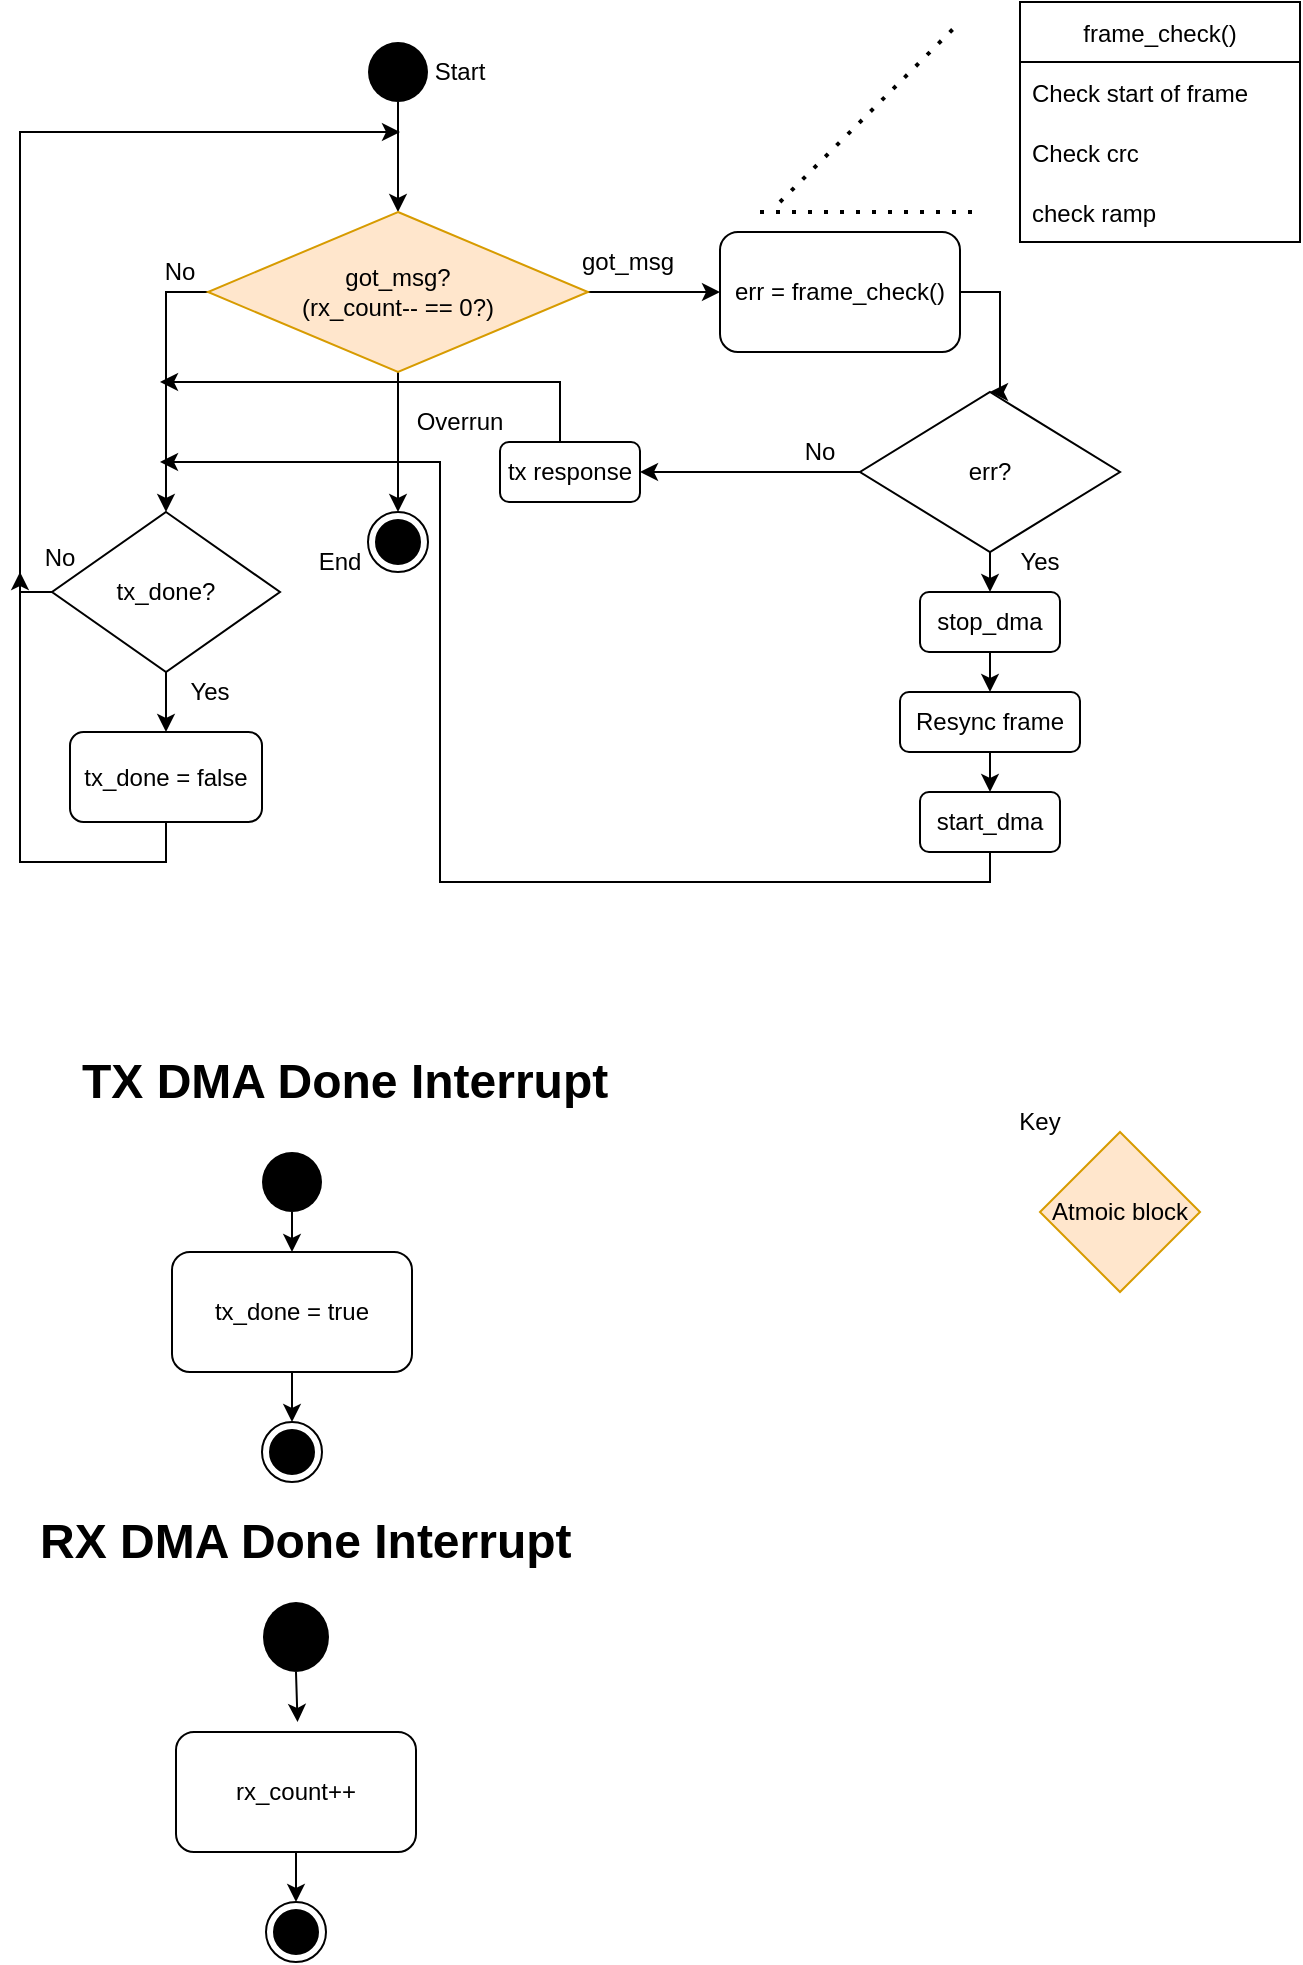 <mxfile version="19.0.3" type="device"><diagram id="C5RBs43oDa-KdzZeNtuy" name="Page-1"><mxGraphModel dx="1221" dy="681" grid="1" gridSize="10" guides="1" tooltips="1" connect="1" arrows="1" fold="1" page="1" pageScale="1" pageWidth="827" pageHeight="1169" math="0" shadow="0"><root><mxCell id="WIyWlLk6GJQsqaUBKTNV-0"/><mxCell id="WIyWlLk6GJQsqaUBKTNV-1" parent="WIyWlLk6GJQsqaUBKTNV-0"/><mxCell id="MaqNlMGtARtT-gFqw3Qf-21" style="edgeStyle=orthogonalEdgeStyle;rounded=0;orthogonalLoop=1;jettySize=auto;html=1;exitX=0.5;exitY=1;exitDx=0;exitDy=0;entryX=0.5;entryY=0;entryDx=0;entryDy=0;" edge="1" parent="WIyWlLk6GJQsqaUBKTNV-1" source="MaqNlMGtARtT-gFqw3Qf-16" target="MaqNlMGtARtT-gFqw3Qf-19"><mxGeometry relative="1" as="geometry"/></mxCell><mxCell id="MaqNlMGtARtT-gFqw3Qf-16" value="" style="ellipse;fillColor=#000000;strokeColor=none;" vertex="1" parent="WIyWlLk6GJQsqaUBKTNV-1"><mxGeometry x="201" y="595" width="30" height="30" as="geometry"/></mxCell><mxCell id="MaqNlMGtARtT-gFqw3Qf-157" style="edgeStyle=orthogonalEdgeStyle;rounded=0;orthogonalLoop=1;jettySize=auto;html=1;exitX=0.5;exitY=1;exitDx=0;exitDy=0;entryX=0.5;entryY=0;entryDx=0;entryDy=0;" edge="1" parent="WIyWlLk6GJQsqaUBKTNV-1" source="MaqNlMGtARtT-gFqw3Qf-19" target="MaqNlMGtARtT-gFqw3Qf-20"><mxGeometry relative="1" as="geometry"/></mxCell><mxCell id="MaqNlMGtARtT-gFqw3Qf-19" value="tx_done = true" style="rounded=1;whiteSpace=wrap;html=1;" vertex="1" parent="WIyWlLk6GJQsqaUBKTNV-1"><mxGeometry x="156" y="645" width="120" height="60" as="geometry"/></mxCell><mxCell id="MaqNlMGtARtT-gFqw3Qf-20" value="" style="ellipse;html=1;shape=endState;fillColor=#000000;strokeColor=#000000;" vertex="1" parent="WIyWlLk6GJQsqaUBKTNV-1"><mxGeometry x="201" y="730" width="30" height="30" as="geometry"/></mxCell><mxCell id="MaqNlMGtARtT-gFqw3Qf-23" value="&lt;h1&gt;TX DMA Done Interrupt&lt;/h1&gt;" style="text;html=1;strokeColor=none;fillColor=none;spacing=5;spacingTop=-20;whiteSpace=wrap;overflow=hidden;rounded=0;" vertex="1" parent="WIyWlLk6GJQsqaUBKTNV-1"><mxGeometry x="106" y="540" width="300" height="120" as="geometry"/></mxCell><mxCell id="MaqNlMGtARtT-gFqw3Qf-186" style="edgeStyle=orthogonalEdgeStyle;rounded=0;orthogonalLoop=1;jettySize=auto;html=1;exitX=0.5;exitY=1;exitDx=0;exitDy=0;" edge="1" parent="WIyWlLk6GJQsqaUBKTNV-1" source="MaqNlMGtARtT-gFqw3Qf-56"><mxGeometry relative="1" as="geometry"><mxPoint x="218.769" y="880.0" as="targetPoint"/></mxGeometry></mxCell><mxCell id="MaqNlMGtARtT-gFqw3Qf-56" value="" style="ellipse;fillColor=#000000;strokeColor=none;" vertex="1" parent="WIyWlLk6GJQsqaUBKTNV-1"><mxGeometry x="201.5" y="820" width="33" height="35" as="geometry"/></mxCell><mxCell id="MaqNlMGtARtT-gFqw3Qf-64" style="edgeStyle=orthogonalEdgeStyle;rounded=0;orthogonalLoop=1;jettySize=auto;html=1;exitX=0.5;exitY=1;exitDx=0;exitDy=0;entryX=0.5;entryY=0;entryDx=0;entryDy=0;" edge="1" parent="WIyWlLk6GJQsqaUBKTNV-1" source="MaqNlMGtARtT-gFqw3Qf-58" target="MaqNlMGtARtT-gFqw3Qf-59"><mxGeometry relative="1" as="geometry"/></mxCell><mxCell id="MaqNlMGtARtT-gFqw3Qf-58" value="rx_count++" style="rounded=1;whiteSpace=wrap;html=1;" vertex="1" parent="WIyWlLk6GJQsqaUBKTNV-1"><mxGeometry x="158" y="885" width="120" height="60" as="geometry"/></mxCell><mxCell id="MaqNlMGtARtT-gFqw3Qf-59" value="" style="ellipse;html=1;shape=endState;fillColor=#000000;strokeColor=#000000;" vertex="1" parent="WIyWlLk6GJQsqaUBKTNV-1"><mxGeometry x="203" y="970" width="30" height="30" as="geometry"/></mxCell><mxCell id="MaqNlMGtARtT-gFqw3Qf-60" value="&lt;h1&gt;RX DMA Done Interrupt&lt;/h1&gt;" style="text;html=1;strokeColor=none;fillColor=none;spacing=5;spacingTop=-20;whiteSpace=wrap;overflow=hidden;rounded=0;" vertex="1" parent="WIyWlLk6GJQsqaUBKTNV-1"><mxGeometry x="85" y="770" width="290" height="50" as="geometry"/></mxCell><mxCell id="MaqNlMGtARtT-gFqw3Qf-71" value="frame_check()" style="swimlane;fontStyle=0;childLayout=stackLayout;horizontal=1;startSize=30;horizontalStack=0;resizeParent=1;resizeParentMax=0;resizeLast=0;collapsible=1;marginBottom=0;" vertex="1" parent="WIyWlLk6GJQsqaUBKTNV-1"><mxGeometry x="580" y="20" width="140" height="120" as="geometry"/></mxCell><mxCell id="MaqNlMGtARtT-gFqw3Qf-72" value="Check start of frame" style="text;strokeColor=none;fillColor=none;align=left;verticalAlign=middle;spacingLeft=4;spacingRight=4;overflow=hidden;points=[[0,0.5],[1,0.5]];portConstraint=eastwest;rotatable=0;" vertex="1" parent="MaqNlMGtARtT-gFqw3Qf-71"><mxGeometry y="30" width="140" height="30" as="geometry"/></mxCell><mxCell id="MaqNlMGtARtT-gFqw3Qf-73" value="Check crc" style="text;strokeColor=none;fillColor=none;align=left;verticalAlign=middle;spacingLeft=4;spacingRight=4;overflow=hidden;points=[[0,0.5],[1,0.5]];portConstraint=eastwest;rotatable=0;" vertex="1" parent="MaqNlMGtARtT-gFqw3Qf-71"><mxGeometry y="60" width="140" height="30" as="geometry"/></mxCell><mxCell id="MaqNlMGtARtT-gFqw3Qf-74" value="check ramp" style="text;strokeColor=none;fillColor=none;align=left;verticalAlign=middle;spacingLeft=4;spacingRight=4;overflow=hidden;points=[[0,0.5],[1,0.5]];portConstraint=eastwest;rotatable=0;" vertex="1" parent="MaqNlMGtARtT-gFqw3Qf-71"><mxGeometry y="90" width="140" height="30" as="geometry"/></mxCell><mxCell id="MaqNlMGtARtT-gFqw3Qf-75" value="" style="endArrow=none;dashed=1;html=1;dashPattern=1 3;strokeWidth=2;rounded=0;" edge="1" parent="WIyWlLk6GJQsqaUBKTNV-1"><mxGeometry width="50" height="50" relative="1" as="geometry"><mxPoint x="460" y="120" as="sourcePoint"/><mxPoint x="550" y="30" as="targetPoint"/></mxGeometry></mxCell><mxCell id="MaqNlMGtARtT-gFqw3Qf-77" value="" style="endArrow=none;dashed=1;html=1;dashPattern=1 3;strokeWidth=2;rounded=0;" edge="1" parent="WIyWlLk6GJQsqaUBKTNV-1"><mxGeometry width="50" height="50" relative="1" as="geometry"><mxPoint x="450" y="125" as="sourcePoint"/><mxPoint x="560" y="125" as="targetPoint"/></mxGeometry></mxCell><mxCell id="MaqNlMGtARtT-gFqw3Qf-144" style="edgeStyle=orthogonalEdgeStyle;rounded=0;orthogonalLoop=1;jettySize=auto;html=1;exitX=0.5;exitY=1;exitDx=0;exitDy=0;entryX=0.5;entryY=0;entryDx=0;entryDy=0;" edge="1" parent="WIyWlLk6GJQsqaUBKTNV-1" source="MaqNlMGtARtT-gFqw3Qf-129" target="MaqNlMGtARtT-gFqw3Qf-130"><mxGeometry relative="1" as="geometry"/></mxCell><mxCell id="MaqNlMGtARtT-gFqw3Qf-129" value="" style="ellipse;fillColor=#000000;strokeColor=none;dashed=1;" vertex="1" parent="WIyWlLk6GJQsqaUBKTNV-1"><mxGeometry x="254" y="40" width="30" height="30" as="geometry"/></mxCell><mxCell id="MaqNlMGtARtT-gFqw3Qf-138" style="edgeStyle=orthogonalEdgeStyle;rounded=0;orthogonalLoop=1;jettySize=auto;html=1;exitX=0;exitY=0.5;exitDx=0;exitDy=0;entryX=0.5;entryY=0;entryDx=0;entryDy=0;" edge="1" parent="WIyWlLk6GJQsqaUBKTNV-1" source="MaqNlMGtARtT-gFqw3Qf-130" target="MaqNlMGtARtT-gFqw3Qf-137"><mxGeometry relative="1" as="geometry"/></mxCell><mxCell id="MaqNlMGtARtT-gFqw3Qf-139" style="edgeStyle=orthogonalEdgeStyle;rounded=0;orthogonalLoop=1;jettySize=auto;html=1;exitX=1;exitY=0.5;exitDx=0;exitDy=0;entryX=0;entryY=0.5;entryDx=0;entryDy=0;" edge="1" parent="WIyWlLk6GJQsqaUBKTNV-1" source="MaqNlMGtARtT-gFqw3Qf-130" target="MaqNlMGtARtT-gFqw3Qf-134"><mxGeometry relative="1" as="geometry"><mxPoint x="380" y="165.0" as="targetPoint"/></mxGeometry></mxCell><mxCell id="MaqNlMGtARtT-gFqw3Qf-195" style="edgeStyle=orthogonalEdgeStyle;rounded=0;orthogonalLoop=1;jettySize=auto;html=1;exitX=0.5;exitY=1;exitDx=0;exitDy=0;" edge="1" parent="WIyWlLk6GJQsqaUBKTNV-1" source="MaqNlMGtARtT-gFqw3Qf-130" target="MaqNlMGtARtT-gFqw3Qf-162"><mxGeometry relative="1" as="geometry"/></mxCell><mxCell id="MaqNlMGtARtT-gFqw3Qf-130" value="got_msg?&lt;br&gt;(rx_count-- == 0?)&lt;br&gt;" style="rhombus;whiteSpace=wrap;html=1;fillColor=#ffe6cc;strokeColor=#d79b00;" vertex="1" parent="WIyWlLk6GJQsqaUBKTNV-1"><mxGeometry x="174" y="125" width="190" height="80" as="geometry"/></mxCell><mxCell id="MaqNlMGtARtT-gFqw3Qf-141" style="edgeStyle=orthogonalEdgeStyle;rounded=0;orthogonalLoop=1;jettySize=auto;html=1;exitX=0.5;exitY=1;exitDx=0;exitDy=0;entryX=0.5;entryY=0;entryDx=0;entryDy=0;" edge="1" parent="WIyWlLk6GJQsqaUBKTNV-1" target="MaqNlMGtARtT-gFqw3Qf-133"><mxGeometry relative="1" as="geometry"><mxPoint x="565" y="295.0" as="sourcePoint"/></mxGeometry></mxCell><mxCell id="MaqNlMGtARtT-gFqw3Qf-192" style="edgeStyle=orthogonalEdgeStyle;rounded=0;orthogonalLoop=1;jettySize=auto;html=1;exitX=0;exitY=0.5;exitDx=0;exitDy=0;entryX=1;entryY=0.5;entryDx=0;entryDy=0;" edge="1" parent="WIyWlLk6GJQsqaUBKTNV-1" source="MaqNlMGtARtT-gFqw3Qf-131" target="MaqNlMGtARtT-gFqw3Qf-178"><mxGeometry relative="1" as="geometry"/></mxCell><mxCell id="MaqNlMGtARtT-gFqw3Qf-131" value="err?" style="rhombus;whiteSpace=wrap;html=1;" vertex="1" parent="WIyWlLk6GJQsqaUBKTNV-1"><mxGeometry x="500" y="215" width="130" height="80" as="geometry"/></mxCell><mxCell id="MaqNlMGtARtT-gFqw3Qf-142" style="edgeStyle=orthogonalEdgeStyle;rounded=0;orthogonalLoop=1;jettySize=auto;html=1;exitX=0.5;exitY=1;exitDx=0;exitDy=0;entryX=0.5;entryY=0;entryDx=0;entryDy=0;" edge="1" parent="WIyWlLk6GJQsqaUBKTNV-1" source="MaqNlMGtARtT-gFqw3Qf-133" target="MaqNlMGtARtT-gFqw3Qf-135"><mxGeometry relative="1" as="geometry"/></mxCell><mxCell id="MaqNlMGtARtT-gFqw3Qf-133" value="stop_dma" style="rounded=1;whiteSpace=wrap;html=1;" vertex="1" parent="WIyWlLk6GJQsqaUBKTNV-1"><mxGeometry x="530" y="315" width="70" height="30" as="geometry"/></mxCell><mxCell id="MaqNlMGtARtT-gFqw3Qf-140" style="edgeStyle=orthogonalEdgeStyle;rounded=0;orthogonalLoop=1;jettySize=auto;html=1;exitX=1;exitY=0.5;exitDx=0;exitDy=0;entryX=0.5;entryY=0;entryDx=0;entryDy=0;" edge="1" parent="WIyWlLk6GJQsqaUBKTNV-1" source="MaqNlMGtARtT-gFqw3Qf-134" target="MaqNlMGtARtT-gFqw3Qf-131"><mxGeometry relative="1" as="geometry"/></mxCell><mxCell id="MaqNlMGtARtT-gFqw3Qf-134" value="err = frame_check()" style="rounded=1;whiteSpace=wrap;html=1;" vertex="1" parent="WIyWlLk6GJQsqaUBKTNV-1"><mxGeometry x="430" y="135" width="120" height="60" as="geometry"/></mxCell><mxCell id="MaqNlMGtARtT-gFqw3Qf-143" style="edgeStyle=orthogonalEdgeStyle;rounded=0;orthogonalLoop=1;jettySize=auto;html=1;exitX=0.5;exitY=1;exitDx=0;exitDy=0;entryX=0.5;entryY=0;entryDx=0;entryDy=0;" edge="1" parent="WIyWlLk6GJQsqaUBKTNV-1" source="MaqNlMGtARtT-gFqw3Qf-135" target="MaqNlMGtARtT-gFqw3Qf-136"><mxGeometry relative="1" as="geometry"/></mxCell><mxCell id="MaqNlMGtARtT-gFqw3Qf-135" value="Resync frame" style="rounded=1;whiteSpace=wrap;html=1;" vertex="1" parent="WIyWlLk6GJQsqaUBKTNV-1"><mxGeometry x="520" y="365" width="90" height="30" as="geometry"/></mxCell><mxCell id="MaqNlMGtARtT-gFqw3Qf-172" style="edgeStyle=orthogonalEdgeStyle;rounded=0;orthogonalLoop=1;jettySize=auto;html=1;exitX=0.5;exitY=1;exitDx=0;exitDy=0;" edge="1" parent="WIyWlLk6GJQsqaUBKTNV-1" source="MaqNlMGtARtT-gFqw3Qf-136"><mxGeometry relative="1" as="geometry"><mxPoint x="150" y="250.0" as="targetPoint"/><Array as="points"><mxPoint x="565" y="460"/><mxPoint x="290" y="460"/><mxPoint x="290" y="250"/></Array></mxGeometry></mxCell><mxCell id="MaqNlMGtARtT-gFqw3Qf-136" value="start_dma" style="rounded=1;whiteSpace=wrap;html=1;" vertex="1" parent="WIyWlLk6GJQsqaUBKTNV-1"><mxGeometry x="530" y="415" width="70" height="30" as="geometry"/></mxCell><mxCell id="MaqNlMGtARtT-gFqw3Qf-152" style="edgeStyle=orthogonalEdgeStyle;rounded=0;orthogonalLoop=1;jettySize=auto;html=1;exitX=0.5;exitY=1;exitDx=0;exitDy=0;entryX=0.5;entryY=0;entryDx=0;entryDy=0;" edge="1" parent="WIyWlLk6GJQsqaUBKTNV-1" source="MaqNlMGtARtT-gFqw3Qf-137" target="MaqNlMGtARtT-gFqw3Qf-149"><mxGeometry relative="1" as="geometry"/></mxCell><mxCell id="MaqNlMGtARtT-gFqw3Qf-153" style="edgeStyle=orthogonalEdgeStyle;rounded=0;orthogonalLoop=1;jettySize=auto;html=1;exitX=0;exitY=0.5;exitDx=0;exitDy=0;" edge="1" parent="WIyWlLk6GJQsqaUBKTNV-1" source="MaqNlMGtARtT-gFqw3Qf-137"><mxGeometry relative="1" as="geometry"><mxPoint x="270" y="85.0" as="targetPoint"/><Array as="points"><mxPoint x="80" y="315"/><mxPoint x="80" y="85"/></Array></mxGeometry></mxCell><mxCell id="MaqNlMGtARtT-gFqw3Qf-137" value="tx_done?" style="rhombus;whiteSpace=wrap;html=1;" vertex="1" parent="WIyWlLk6GJQsqaUBKTNV-1"><mxGeometry x="96" y="275" width="114" height="80" as="geometry"/></mxCell><mxCell id="MaqNlMGtARtT-gFqw3Qf-154" style="edgeStyle=orthogonalEdgeStyle;rounded=0;orthogonalLoop=1;jettySize=auto;html=1;exitX=0.5;exitY=1;exitDx=0;exitDy=0;" edge="1" parent="WIyWlLk6GJQsqaUBKTNV-1" source="MaqNlMGtARtT-gFqw3Qf-149"><mxGeometry relative="1" as="geometry"><mxPoint x="80" y="305" as="targetPoint"/><Array as="points"><mxPoint x="153" y="450"/><mxPoint x="80" y="450"/></Array></mxGeometry></mxCell><mxCell id="MaqNlMGtARtT-gFqw3Qf-149" value="tx_done = false" style="rounded=1;whiteSpace=wrap;html=1;" vertex="1" parent="WIyWlLk6GJQsqaUBKTNV-1"><mxGeometry x="105" y="385" width="96" height="45" as="geometry"/></mxCell><mxCell id="MaqNlMGtARtT-gFqw3Qf-162" value="" style="ellipse;html=1;shape=endState;fillColor=#000000;strokeColor=#000000;" vertex="1" parent="WIyWlLk6GJQsqaUBKTNV-1"><mxGeometry x="254" y="275" width="30" height="30" as="geometry"/></mxCell><mxCell id="MaqNlMGtARtT-gFqw3Qf-169" value="Overrun" style="text;html=1;strokeColor=none;fillColor=none;align=center;verticalAlign=middle;whiteSpace=wrap;rounded=0;" vertex="1" parent="WIyWlLk6GJQsqaUBKTNV-1"><mxGeometry x="270" y="215" width="60" height="30" as="geometry"/></mxCell><mxCell id="MaqNlMGtARtT-gFqw3Qf-171" value="Yes&lt;span style=&quot;color: rgba(0, 0, 0, 0); font-family: monospace; font-size: 0px; text-align: start;&quot;&gt;%3CmxGraphModel%3E%3Croot%3E%3CmxCell%20id%3D%220%22%2F%3E%3CmxCell%20id%3D%221%22%20parent%3D%220%22%2F%3E%3CmxCell%20id%3D%222%22%20value%3D%22stop_dma%22%20style%3D%22rounded%3D1%3BwhiteSpace%3Dwrap%3Bhtml%3D1%3B%22%20vertex%3D%221%22%20parent%3D%221%22%3E%3CmxGeometry%20x%3D%22560%22%20y%3D%22730%22%20width%3D%2270%22%20height%3D%2230%22%20as%3D%22geometry%22%2F%3E%3C%2FmxCell%3E%3C%2Froot%3E%3C%2FmxGraphModel%3E&lt;/span&gt;" style="text;html=1;strokeColor=none;fillColor=none;align=center;verticalAlign=middle;whiteSpace=wrap;rounded=0;" vertex="1" parent="WIyWlLk6GJQsqaUBKTNV-1"><mxGeometry x="560" y="285" width="60" height="30" as="geometry"/></mxCell><mxCell id="MaqNlMGtARtT-gFqw3Qf-173" value="No" style="text;html=1;strokeColor=none;fillColor=none;align=center;verticalAlign=middle;whiteSpace=wrap;rounded=0;" vertex="1" parent="WIyWlLk6GJQsqaUBKTNV-1"><mxGeometry x="450" y="230" width="60" height="30" as="geometry"/></mxCell><mxCell id="MaqNlMGtARtT-gFqw3Qf-174" value="got_msg" style="text;html=1;strokeColor=none;fillColor=none;align=center;verticalAlign=middle;whiteSpace=wrap;rounded=0;" vertex="1" parent="WIyWlLk6GJQsqaUBKTNV-1"><mxGeometry x="354" y="135" width="60" height="30" as="geometry"/></mxCell><mxCell id="MaqNlMGtARtT-gFqw3Qf-175" value="No" style="text;html=1;strokeColor=none;fillColor=none;align=center;verticalAlign=middle;whiteSpace=wrap;rounded=0;" vertex="1" parent="WIyWlLk6GJQsqaUBKTNV-1"><mxGeometry x="130" y="140" width="60" height="30" as="geometry"/></mxCell><mxCell id="MaqNlMGtARtT-gFqw3Qf-176" value="No" style="text;html=1;strokeColor=none;fillColor=none;align=center;verticalAlign=middle;whiteSpace=wrap;rounded=0;" vertex="1" parent="WIyWlLk6GJQsqaUBKTNV-1"><mxGeometry x="70" y="282.5" width="60" height="30" as="geometry"/></mxCell><mxCell id="MaqNlMGtARtT-gFqw3Qf-177" value="Yes&lt;span style=&quot;color: rgba(0, 0, 0, 0); font-family: monospace; font-size: 0px; text-align: start;&quot;&gt;%3CmxGraphModel%3E%3Croot%3E%3CmxCell%20id%3D%220%22%2F%3E%3CmxCell%20id%3D%221%22%20parent%3D%220%22%2F%3E%3CmxCell%20id%3D%222%22%20value%3D%22stop_dma%22%20style%3D%22rounded%3D1%3BwhiteSpace%3Dwrap%3Bhtml%3D1%3B%22%20vertex%3D%221%22%20parent%3D%221%22%3E%3CmxGeometry%20x%3D%22560%22%20y%3D%22730%22%20width%3D%2270%22%20height%3D%2230%22%20as%3D%22geometry%22%2F%3E%3C%2FmxCell%3E%3C%2Froot%3E%3C%2FmxGraphModel%3E&lt;/span&gt;" style="text;html=1;strokeColor=none;fillColor=none;align=center;verticalAlign=middle;whiteSpace=wrap;rounded=0;" vertex="1" parent="WIyWlLk6GJQsqaUBKTNV-1"><mxGeometry x="145" y="350" width="60" height="30" as="geometry"/></mxCell><mxCell id="MaqNlMGtARtT-gFqw3Qf-183" style="edgeStyle=orthogonalEdgeStyle;rounded=0;orthogonalLoop=1;jettySize=auto;html=1;exitX=0.5;exitY=0;exitDx=0;exitDy=0;" edge="1" parent="WIyWlLk6GJQsqaUBKTNV-1" source="MaqNlMGtARtT-gFqw3Qf-178"><mxGeometry relative="1" as="geometry"><mxPoint x="150" y="210.0" as="targetPoint"/><Array as="points"><mxPoint x="350" y="210"/></Array></mxGeometry></mxCell><mxCell id="MaqNlMGtARtT-gFqw3Qf-178" value="tx response" style="rounded=1;whiteSpace=wrap;html=1;" vertex="1" parent="WIyWlLk6GJQsqaUBKTNV-1"><mxGeometry x="320" y="240" width="70" height="30" as="geometry"/></mxCell><mxCell id="MaqNlMGtARtT-gFqw3Qf-187" value="End" style="text;html=1;strokeColor=none;fillColor=none;align=center;verticalAlign=middle;whiteSpace=wrap;rounded=0;" vertex="1" parent="WIyWlLk6GJQsqaUBKTNV-1"><mxGeometry x="210" y="285" width="60" height="30" as="geometry"/></mxCell><mxCell id="MaqNlMGtARtT-gFqw3Qf-188" value="Start" style="text;html=1;strokeColor=none;fillColor=none;align=center;verticalAlign=middle;whiteSpace=wrap;rounded=0;" vertex="1" parent="WIyWlLk6GJQsqaUBKTNV-1"><mxGeometry x="270" y="40" width="60" height="30" as="geometry"/></mxCell><mxCell id="MaqNlMGtARtT-gFqw3Qf-189" value="Atmoic block" style="rhombus;whiteSpace=wrap;html=1;fillColor=#ffe6cc;strokeColor=#d79b00;" vertex="1" parent="WIyWlLk6GJQsqaUBKTNV-1"><mxGeometry x="590" y="585" width="80" height="80" as="geometry"/></mxCell><mxCell id="MaqNlMGtARtT-gFqw3Qf-190" value="Key" style="text;html=1;strokeColor=none;fillColor=none;align=center;verticalAlign=middle;whiteSpace=wrap;rounded=0;" vertex="1" parent="WIyWlLk6GJQsqaUBKTNV-1"><mxGeometry x="560" y="565" width="60" height="30" as="geometry"/></mxCell></root></mxGraphModel></diagram></mxfile>